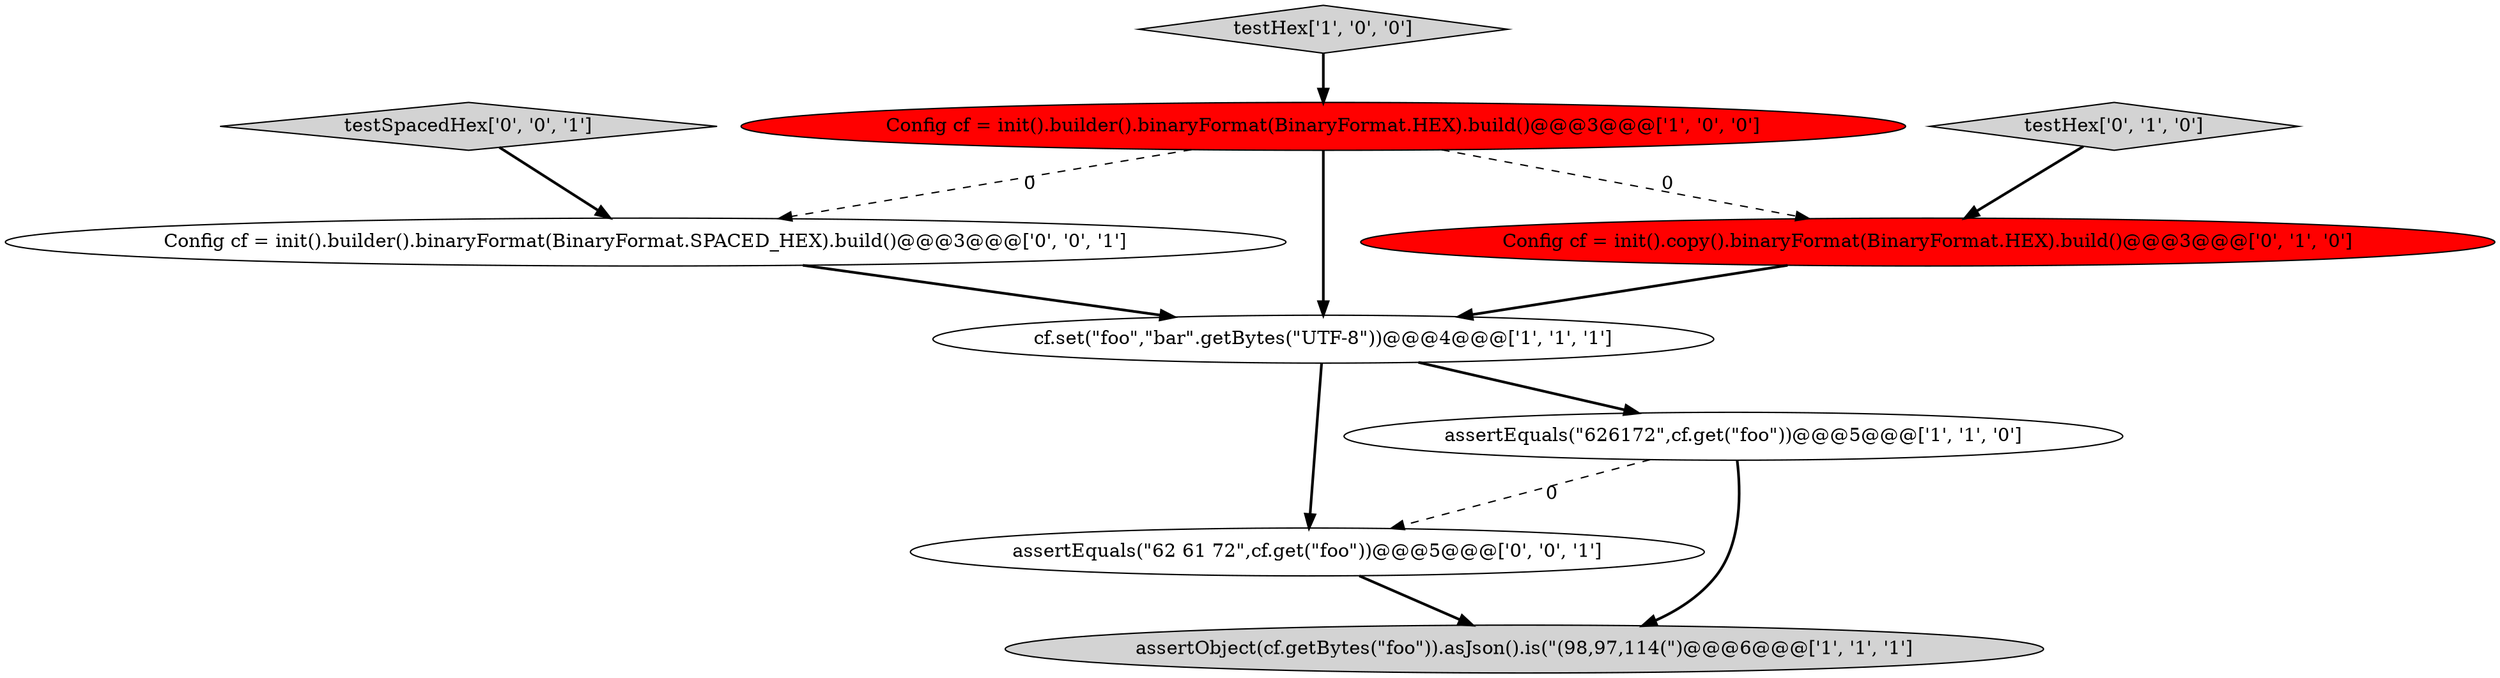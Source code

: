 digraph {
0 [style = filled, label = "Config cf = init().builder().binaryFormat(BinaryFormat.HEX).build()@@@3@@@['1', '0', '0']", fillcolor = red, shape = ellipse image = "AAA1AAABBB1BBB"];
1 [style = filled, label = "assertObject(cf.getBytes(\"foo\")).asJson().is(\"(98,97,114(\")@@@6@@@['1', '1', '1']", fillcolor = lightgray, shape = ellipse image = "AAA0AAABBB1BBB"];
6 [style = filled, label = "Config cf = init().copy().binaryFormat(BinaryFormat.HEX).build()@@@3@@@['0', '1', '0']", fillcolor = red, shape = ellipse image = "AAA1AAABBB2BBB"];
9 [style = filled, label = "testSpacedHex['0', '0', '1']", fillcolor = lightgray, shape = diamond image = "AAA0AAABBB3BBB"];
7 [style = filled, label = "Config cf = init().builder().binaryFormat(BinaryFormat.SPACED_HEX).build()@@@3@@@['0', '0', '1']", fillcolor = white, shape = ellipse image = "AAA0AAABBB3BBB"];
8 [style = filled, label = "assertEquals(\"62 61 72\",cf.get(\"foo\"))@@@5@@@['0', '0', '1']", fillcolor = white, shape = ellipse image = "AAA0AAABBB3BBB"];
4 [style = filled, label = "cf.set(\"foo\",\"bar\".getBytes(\"UTF-8\"))@@@4@@@['1', '1', '1']", fillcolor = white, shape = ellipse image = "AAA0AAABBB1BBB"];
5 [style = filled, label = "testHex['0', '1', '0']", fillcolor = lightgray, shape = diamond image = "AAA0AAABBB2BBB"];
2 [style = filled, label = "testHex['1', '0', '0']", fillcolor = lightgray, shape = diamond image = "AAA0AAABBB1BBB"];
3 [style = filled, label = "assertEquals(\"626172\",cf.get(\"foo\"))@@@5@@@['1', '1', '0']", fillcolor = white, shape = ellipse image = "AAA0AAABBB1BBB"];
8->1 [style = bold, label=""];
4->8 [style = bold, label=""];
6->4 [style = bold, label=""];
4->3 [style = bold, label=""];
3->8 [style = dashed, label="0"];
2->0 [style = bold, label=""];
7->4 [style = bold, label=""];
5->6 [style = bold, label=""];
3->1 [style = bold, label=""];
9->7 [style = bold, label=""];
0->7 [style = dashed, label="0"];
0->4 [style = bold, label=""];
0->6 [style = dashed, label="0"];
}

